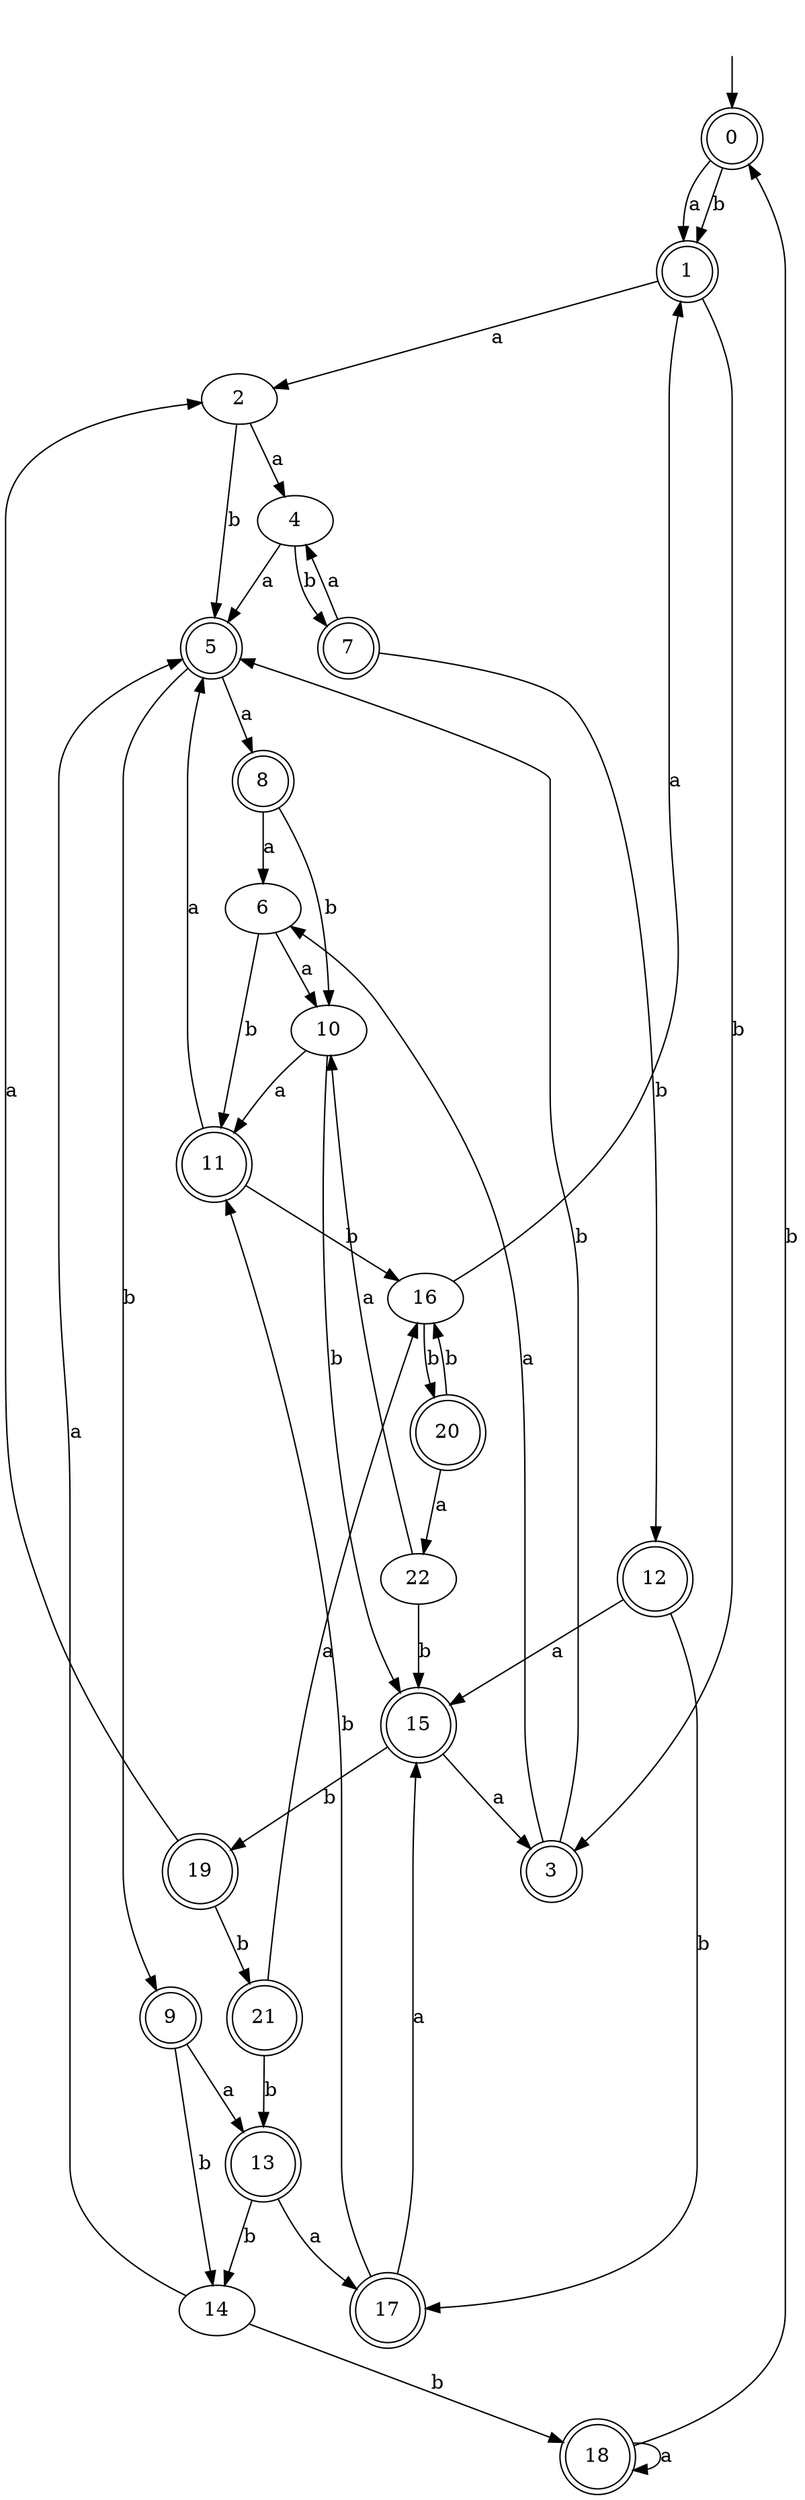 digraph RandomDFA {
  __start0 [label="", shape=none];
  __start0 -> 0 [label=""];
  0 [shape=circle] [shape=doublecircle]
  0 -> 1 [label="a"]
  0 -> 1 [label="b"]
  1 [shape=doublecircle]
  1 -> 2 [label="a"]
  1 -> 3 [label="b"]
  2
  2 -> 4 [label="a"]
  2 -> 5 [label="b"]
  3 [shape=doublecircle]
  3 -> 6 [label="a"]
  3 -> 5 [label="b"]
  4
  4 -> 5 [label="a"]
  4 -> 7 [label="b"]
  5 [shape=doublecircle]
  5 -> 8 [label="a"]
  5 -> 9 [label="b"]
  6
  6 -> 10 [label="a"]
  6 -> 11 [label="b"]
  7 [shape=doublecircle]
  7 -> 4 [label="a"]
  7 -> 12 [label="b"]
  8 [shape=doublecircle]
  8 -> 6 [label="a"]
  8 -> 10 [label="b"]
  9 [shape=doublecircle]
  9 -> 13 [label="a"]
  9 -> 14 [label="b"]
  10
  10 -> 11 [label="a"]
  10 -> 15 [label="b"]
  11 [shape=doublecircle]
  11 -> 5 [label="a"]
  11 -> 16 [label="b"]
  12 [shape=doublecircle]
  12 -> 15 [label="a"]
  12 -> 17 [label="b"]
  13 [shape=doublecircle]
  13 -> 17 [label="a"]
  13 -> 14 [label="b"]
  14
  14 -> 5 [label="a"]
  14 -> 18 [label="b"]
  15 [shape=doublecircle]
  15 -> 3 [label="a"]
  15 -> 19 [label="b"]
  16
  16 -> 1 [label="a"]
  16 -> 20 [label="b"]
  17 [shape=doublecircle]
  17 -> 15 [label="a"]
  17 -> 11 [label="b"]
  18 [shape=doublecircle]
  18 -> 18 [label="a"]
  18 -> 0 [label="b"]
  19 [shape=doublecircle]
  19 -> 2 [label="a"]
  19 -> 21 [label="b"]
  20 [shape=doublecircle]
  20 -> 22 [label="a"]
  20 -> 16 [label="b"]
  21 [shape=doublecircle]
  21 -> 16 [label="a"]
  21 -> 13 [label="b"]
  22
  22 -> 10 [label="a"]
  22 -> 15 [label="b"]
}
